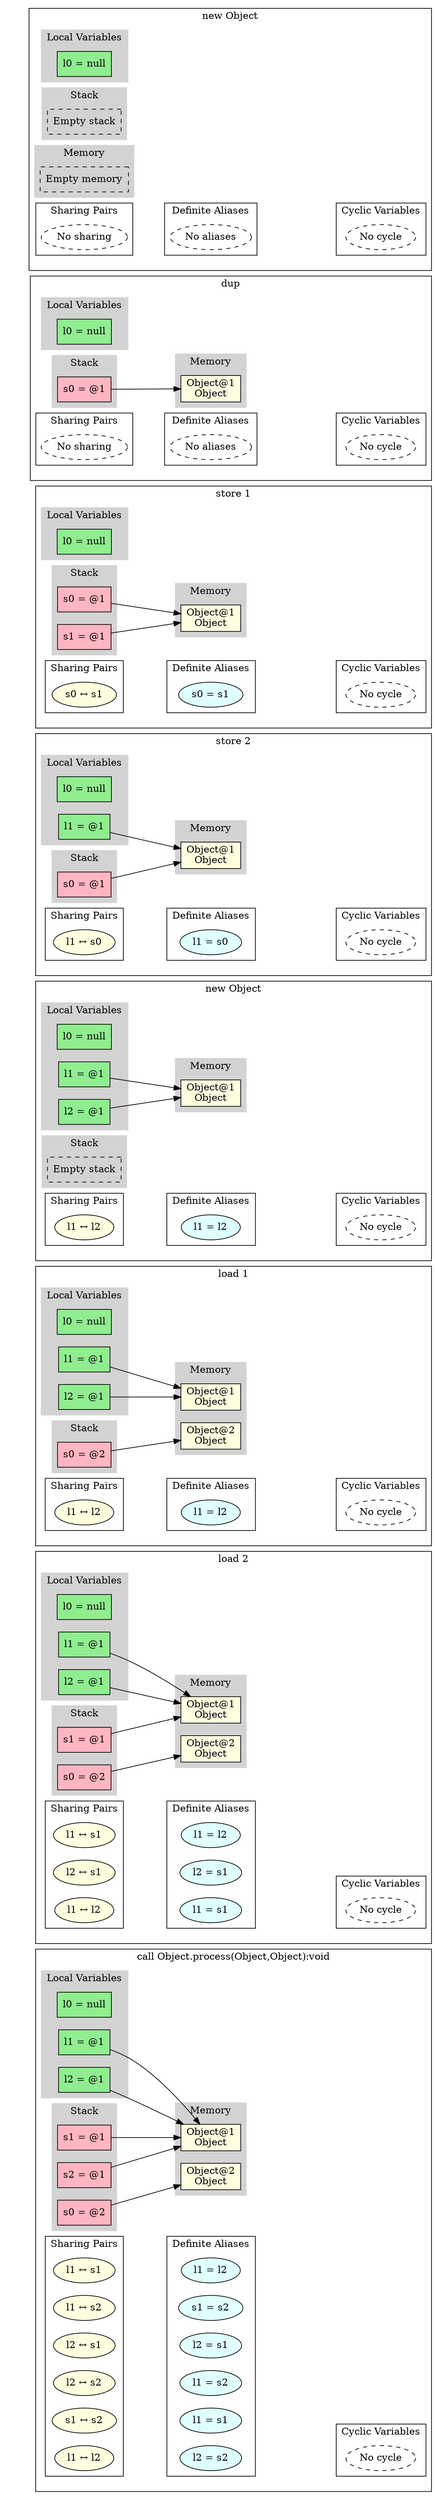 digraph MemoryGraph {
 node [shape=box, style=filled, fillcolor=lightblue];
 rankdir=LR;

 // Invisible anchor subgraph
 subgraph cluster_anchor {
 style=invis;
 anchor [style=invis, shape=point, width=0, height=0];
 }

 // Starting point for subgraph ordering
 anchor_start [style=invis, shape=point];

 anchor_519124753879389 [style=invis, shape=point];
 anchor_start -> anchor_519124753879389 [style=invis];
 anchor_start = anchor_519124753879389;

 subgraph cluster_519124753879389 {
 anchor_519124753879389 [style=invis];
 label="new Object";
 subgraph cluster_locals_519124753879389 {
 label="Local Variables";
 style=filled;
 color=lightgrey;
 node [style=filled, fillcolor=lightgreen];
 "l0_519124753879389" [label="l0 = null"];
 }

 subgraph cluster_stack_519124753879389 {
 label="Stack";
 style=filled;
 color=lightgrey;
 node [style=filled, fillcolor=lightpink];
 "empty_stack_519124753879389" [label="Empty stack", style=dashed, fillcolor=white];
 }

 subgraph cluster_memory_519124753879389 {
 label="Memory";
 style=filled;
 color=lightgrey;
 node [style=filled, fillcolor=lightyellow];
 "empty_memory_519124753879389" [label="Empty memory", style=dashed, fillcolor=white];
 }


 // Sharing pairs
 subgraph cluster_sharing_519124753879389 {
 label="Sharing Pairs";
 node [shape=ellipse, style=filled, fillcolor=lightyellow];
 "empty_sharing_519124753879389" [label="No sharing", style=dashed, fillcolor=white];
 }

    // Alias pairs
    subgraph cluster_aliases_519124753879389 {
      label="Definite Aliases";
      node [shape=ellipse, style=filled, fillcolor=lightcyan];
      "empty_alias_519124753879389" [label="No aliases", style=dashed, fillcolor=white];
    }

 // Cyclic variables
 subgraph cluster_cyclic_519124753879389 {
 label="Cyclic Variables";
 node [shape=ellipse];
 "empty_cyclic_519124753879389" [label="No cycle", style=dashed, fillcolor=white];
 }
 // Invisible edge for horizontal alignment
 "empty_sharing_519124753879389" -> "empty_alias_519124753879389" [style=invis, weight=10];
 // Invisible edge for horizontal alignment
 "empty_alias_519124753879389" -> "empty_cyclic_519124753879389" [style=invis, weight=10];
 }
 anchor_519124755696980 [style=invis, shape=point];
 anchor_start -> anchor_519124755696980 [style=invis];
 anchor_start = anchor_519124755696980;

 subgraph cluster_519124755696980 {
 anchor_519124755696980 [style=invis];
 label="dup";
 subgraph cluster_locals_519124755696980 {
 label="Local Variables";
 style=filled;
 color=lightgrey;
 node [style=filled, fillcolor=lightgreen];
 "l0_519124755696980" [label="l0 = null"];
 }

 subgraph cluster_stack_519124755696980 {
 label="Stack";
 style=filled;
 color=lightgrey;
 node [style=filled, fillcolor=lightpink];
 "s0_519124755696980" [label="s0 = @1"];
 }

 subgraph cluster_memory_519124755696980 {
 label="Memory";
 style=filled;
 color=lightgrey;
 node [style=filled, fillcolor=lightyellow];
 "obj1_519124755696980" [label="Object@1\nObject"];
 }

 "s0_519124755696980" -> "obj1_519124755696980";

 // Sharing pairs
 subgraph cluster_sharing_519124755696980 {
 label="Sharing Pairs";
 node [shape=ellipse, style=filled, fillcolor=lightyellow];
 "empty_sharing_519124755696980" [label="No sharing", style=dashed, fillcolor=white];
 }

    // Alias pairs
    subgraph cluster_aliases_519124755696980 {
      label="Definite Aliases";
      node [shape=ellipse, style=filled, fillcolor=lightcyan];
      "empty_alias_519124755696980" [label="No aliases", style=dashed, fillcolor=white];
    }

 // Cyclic variables
 subgraph cluster_cyclic_519124755696980 {
 label="Cyclic Variables";
 node [shape=ellipse];
 "empty_cyclic_519124755696980" [label="No cycle", style=dashed, fillcolor=white];
 }
 // Invisible edge for horizontal alignment
 "empty_sharing_519124755696980" -> "empty_alias_519124755696980" [style=invis, weight=10];
 // Invisible edge for horizontal alignment
 "empty_alias_519124755696980" -> "empty_cyclic_519124755696980" [style=invis, weight=10];
 }
 anchor_519124757089307 [style=invis, shape=point];
 anchor_start -> anchor_519124757089307 [style=invis];
 anchor_start = anchor_519124757089307;

 subgraph cluster_519124757089307 {
 anchor_519124757089307 [style=invis];
 label="store 1";
 subgraph cluster_locals_519124757089307 {
 label="Local Variables";
 style=filled;
 color=lightgrey;
 node [style=filled, fillcolor=lightgreen];
 "l0_519124757089307" [label="l0 = null"];
 }

 subgraph cluster_stack_519124757089307 {
 label="Stack";
 style=filled;
 color=lightgrey;
 node [style=filled, fillcolor=lightpink];
 "s0_519124757089307" [label="s0 = @1"];
 "s1_519124757089307" [label="s1 = @1"];
 }

 subgraph cluster_memory_519124757089307 {
 label="Memory";
 style=filled;
 color=lightgrey;
 node [style=filled, fillcolor=lightyellow];
 "obj1_519124757089307" [label="Object@1\nObject"];
 }

 "s0_519124757089307" -> "obj1_519124757089307";
 "s1_519124757089307" -> "obj1_519124757089307";

 // Sharing pairs
 subgraph cluster_sharing_519124757089307 {
 label="Sharing Pairs";
 node [shape=ellipse, style=filled, fillcolor=lightyellow];
 "pair0_519124757089307" [label="s0 ↔ s1"];
 }

    // Alias pairs
    subgraph cluster_aliases_519124757089307 {
      label="Definite Aliases";
      node [shape=ellipse, style=filled, fillcolor=lightcyan];
      "alias0_519124757089307" [label="s0 = s1"];
    }

 // Cyclic variables
 subgraph cluster_cyclic_519124757089307 {
 label="Cyclic Variables";
 node [shape=ellipse];
 "empty_cyclic_519124757089307" [label="No cycle", style=dashed, fillcolor=white];
 }
 // Invisible edge for horizontal alignment
 "pair0_519124757089307" -> "alias0_519124757089307" [style=invis, weight=10];
 // Invisible edge for horizontal alignment
 "alias0_519124757089307" -> "empty_cyclic_519124757089307" [style=invis, weight=10];
 }
 anchor_519124766962786 [style=invis, shape=point];
 anchor_start -> anchor_519124766962786 [style=invis];
 anchor_start = anchor_519124766962786;

 subgraph cluster_519124766962786 {
 anchor_519124766962786 [style=invis];
 label="store 2";
 subgraph cluster_locals_519124766962786 {
 label="Local Variables";
 style=filled;
 color=lightgrey;
 node [style=filled, fillcolor=lightgreen];
 "l0_519124766962786" [label="l0 = null"];
 "l1_519124766962786" [label="l1 = @1"];
 }

 subgraph cluster_stack_519124766962786 {
 label="Stack";
 style=filled;
 color=lightgrey;
 node [style=filled, fillcolor=lightpink];
 "s0_519124766962786" [label="s0 = @1"];
 }

 subgraph cluster_memory_519124766962786 {
 label="Memory";
 style=filled;
 color=lightgrey;
 node [style=filled, fillcolor=lightyellow];
 "obj1_519124766962786" [label="Object@1\nObject"];
 }

 "l1_519124766962786" -> "obj1_519124766962786";
 "s0_519124766962786" -> "obj1_519124766962786";

 // Sharing pairs
 subgraph cluster_sharing_519124766962786 {
 label="Sharing Pairs";
 node [shape=ellipse, style=filled, fillcolor=lightyellow];
 "pair0_519124766962786" [label="l1 ↔ s0"];
 }

    // Alias pairs
    subgraph cluster_aliases_519124766962786 {
      label="Definite Aliases";
      node [shape=ellipse, style=filled, fillcolor=lightcyan];
      "alias0_519124766962786" [label="l1 = s0"];
    }

 // Cyclic variables
 subgraph cluster_cyclic_519124766962786 {
 label="Cyclic Variables";
 node [shape=ellipse];
 "empty_cyclic_519124766962786" [label="No cycle", style=dashed, fillcolor=white];
 }
 // Invisible edge for horizontal alignment
 "pair0_519124766962786" -> "alias0_519124766962786" [style=invis, weight=10];
 // Invisible edge for horizontal alignment
 "alias0_519124766962786" -> "empty_cyclic_519124766962786" [style=invis, weight=10];
 }
 anchor_519124775660410 [style=invis, shape=point];
 anchor_start -> anchor_519124775660410 [style=invis];
 anchor_start = anchor_519124775660410;

 subgraph cluster_519124775660410 {
 anchor_519124775660410 [style=invis];
 label="new Object";
 subgraph cluster_locals_519124775660410 {
 label="Local Variables";
 style=filled;
 color=lightgrey;
 node [style=filled, fillcolor=lightgreen];
 "l0_519124775660410" [label="l0 = null"];
 "l1_519124775660410" [label="l1 = @1"];
 "l2_519124775660410" [label="l2 = @1"];
 }

 subgraph cluster_stack_519124775660410 {
 label="Stack";
 style=filled;
 color=lightgrey;
 node [style=filled, fillcolor=lightpink];
 "empty_stack_519124775660410" [label="Empty stack", style=dashed, fillcolor=white];
 }

 subgraph cluster_memory_519124775660410 {
 label="Memory";
 style=filled;
 color=lightgrey;
 node [style=filled, fillcolor=lightyellow];
 "obj1_519124775660410" [label="Object@1\nObject"];
 }

 "l1_519124775660410" -> "obj1_519124775660410";
 "l2_519124775660410" -> "obj1_519124775660410";

 // Sharing pairs
 subgraph cluster_sharing_519124775660410 {
 label="Sharing Pairs";
 node [shape=ellipse, style=filled, fillcolor=lightyellow];
 "pair0_519124775660410" [label="l1 ↔ l2"];
 }

    // Alias pairs
    subgraph cluster_aliases_519124775660410 {
      label="Definite Aliases";
      node [shape=ellipse, style=filled, fillcolor=lightcyan];
      "alias0_519124775660410" [label="l1 = l2"];
    }

 // Cyclic variables
 subgraph cluster_cyclic_519124775660410 {
 label="Cyclic Variables";
 node [shape=ellipse];
 "empty_cyclic_519124775660410" [label="No cycle", style=dashed, fillcolor=white];
 }
 // Invisible edge for horizontal alignment
 "pair0_519124775660410" -> "alias0_519124775660410" [style=invis, weight=10];
 // Invisible edge for horizontal alignment
 "alias0_519124775660410" -> "empty_cyclic_519124775660410" [style=invis, weight=10];
 }
 anchor_519124778694375 [style=invis, shape=point];
 anchor_start -> anchor_519124778694375 [style=invis];
 anchor_start = anchor_519124778694375;

 subgraph cluster_519124778694375 {
 anchor_519124778694375 [style=invis];
 label="load 1";
 subgraph cluster_locals_519124778694375 {
 label="Local Variables";
 style=filled;
 color=lightgrey;
 node [style=filled, fillcolor=lightgreen];
 "l0_519124778694375" [label="l0 = null"];
 "l1_519124778694375" [label="l1 = @1"];
 "l2_519124778694375" [label="l2 = @1"];
 }

 subgraph cluster_stack_519124778694375 {
 label="Stack";
 style=filled;
 color=lightgrey;
 node [style=filled, fillcolor=lightpink];
 "s0_519124778694375" [label="s0 = @2"];
 }

 subgraph cluster_memory_519124778694375 {
 label="Memory";
 style=filled;
 color=lightgrey;
 node [style=filled, fillcolor=lightyellow];
 "obj1_519124778694375" [label="Object@1\nObject"];
 "obj2_519124778694375" [label="Object@2\nObject"];
 }

 "l1_519124778694375" -> "obj1_519124778694375";
 "l2_519124778694375" -> "obj1_519124778694375";
 "s0_519124778694375" -> "obj2_519124778694375";

 // Sharing pairs
 subgraph cluster_sharing_519124778694375 {
 label="Sharing Pairs";
 node [shape=ellipse, style=filled, fillcolor=lightyellow];
 "pair0_519124778694375" [label="l1 ↔ l2"];
 }

    // Alias pairs
    subgraph cluster_aliases_519124778694375 {
      label="Definite Aliases";
      node [shape=ellipse, style=filled, fillcolor=lightcyan];
      "alias0_519124778694375" [label="l1 = l2"];
    }

 // Cyclic variables
 subgraph cluster_cyclic_519124778694375 {
 label="Cyclic Variables";
 node [shape=ellipse];
 "empty_cyclic_519124778694375" [label="No cycle", style=dashed, fillcolor=white];
 }
 // Invisible edge for horizontal alignment
 "pair0_519124778694375" -> "alias0_519124778694375" [style=invis, weight=10];
 // Invisible edge for horizontal alignment
 "alias0_519124778694375" -> "empty_cyclic_519124778694375" [style=invis, weight=10];
 }
 anchor_519124780387268 [style=invis, shape=point];
 anchor_start -> anchor_519124780387268 [style=invis];
 anchor_start = anchor_519124780387268;

 subgraph cluster_519124780387268 {
 anchor_519124780387268 [style=invis];
 label="load 2";
 subgraph cluster_locals_519124780387268 {
 label="Local Variables";
 style=filled;
 color=lightgrey;
 node [style=filled, fillcolor=lightgreen];
 "l0_519124780387268" [label="l0 = null"];
 "l1_519124780387268" [label="l1 = @1"];
 "l2_519124780387268" [label="l2 = @1"];
 }

 subgraph cluster_stack_519124780387268 {
 label="Stack";
 style=filled;
 color=lightgrey;
 node [style=filled, fillcolor=lightpink];
 "s0_519124780387268" [label="s0 = @2"];
 "s1_519124780387268" [label="s1 = @1"];
 }

 subgraph cluster_memory_519124780387268 {
 label="Memory";
 style=filled;
 color=lightgrey;
 node [style=filled, fillcolor=lightyellow];
 "obj1_519124780387268" [label="Object@1\nObject"];
 "obj2_519124780387268" [label="Object@2\nObject"];
 }

 "l1_519124780387268" -> "obj1_519124780387268";
 "l2_519124780387268" -> "obj1_519124780387268";
 "s0_519124780387268" -> "obj2_519124780387268";
 "s1_519124780387268" -> "obj1_519124780387268";

 // Sharing pairs
 subgraph cluster_sharing_519124780387268 {
 label="Sharing Pairs";
 node [shape=ellipse, style=filled, fillcolor=lightyellow];
 "pair0_519124780387268" [label="l1 ↔ s1"];
 "pair1_519124780387268" [label="l2 ↔ s1"];
 "pair2_519124780387268" [label="l1 ↔ l2"];
 }

    // Alias pairs
    subgraph cluster_aliases_519124780387268 {
      label="Definite Aliases";
      node [shape=ellipse, style=filled, fillcolor=lightcyan];
      "alias0_519124780387268" [label="l1 = l2"];
      "alias1_519124780387268" [label="l2 = s1"];
      "alias2_519124780387268" [label="l1 = s1"];
    }

 // Cyclic variables
 subgraph cluster_cyclic_519124780387268 {
 label="Cyclic Variables";
 node [shape=ellipse];
 "empty_cyclic_519124780387268" [label="No cycle", style=dashed, fillcolor=white];
 }
 // Invisible edge for horizontal alignment
 "pair2_519124780387268" -> "alias2_519124780387268" [style=invis, weight=10];
 // Invisible edge for horizontal alignment
 "alias2_519124780387268" -> "empty_cyclic_519124780387268" [style=invis, weight=10];
 }
 anchor_519124809167783 [style=invis, shape=point];
 anchor_start -> anchor_519124809167783 [style=invis];
 anchor_start = anchor_519124809167783;

 subgraph cluster_519124809167783 {
 anchor_519124809167783 [style=invis];
 label="call Object.process(Object,Object):void";
 subgraph cluster_locals_519124809167783 {
 label="Local Variables";
 style=filled;
 color=lightgrey;
 node [style=filled, fillcolor=lightgreen];
 "l0_519124809167783" [label="l0 = null"];
 "l1_519124809167783" [label="l1 = @1"];
 "l2_519124809167783" [label="l2 = @1"];
 }

 subgraph cluster_stack_519124809167783 {
 label="Stack";
 style=filled;
 color=lightgrey;
 node [style=filled, fillcolor=lightpink];
 "s0_519124809167783" [label="s0 = @2"];
 "s1_519124809167783" [label="s1 = @1"];
 "s2_519124809167783" [label="s2 = @1"];
 }

 subgraph cluster_memory_519124809167783 {
 label="Memory";
 style=filled;
 color=lightgrey;
 node [style=filled, fillcolor=lightyellow];
 "obj1_519124809167783" [label="Object@1\nObject"];
 "obj2_519124809167783" [label="Object@2\nObject"];
 }

 "l1_519124809167783" -> "obj1_519124809167783";
 "l2_519124809167783" -> "obj1_519124809167783";
 "s0_519124809167783" -> "obj2_519124809167783";
 "s1_519124809167783" -> "obj1_519124809167783";
 "s2_519124809167783" -> "obj1_519124809167783";

 // Sharing pairs
 subgraph cluster_sharing_519124809167783 {
 label="Sharing Pairs";
 node [shape=ellipse, style=filled, fillcolor=lightyellow];
 "pair0_519124809167783" [label="l1 ↔ s1"];
 "pair1_519124809167783" [label="l1 ↔ s2"];
 "pair2_519124809167783" [label="l2 ↔ s1"];
 "pair3_519124809167783" [label="l2 ↔ s2"];
 "pair4_519124809167783" [label="s1 ↔ s2"];
 "pair5_519124809167783" [label="l1 ↔ l2"];
 }

    // Alias pairs
    subgraph cluster_aliases_519124809167783 {
      label="Definite Aliases";
      node [shape=ellipse, style=filled, fillcolor=lightcyan];
      "alias0_519124809167783" [label="l1 = l2"];
      "alias1_519124809167783" [label="s1 = s2"];
      "alias2_519124809167783" [label="l2 = s1"];
      "alias3_519124809167783" [label="l1 = s2"];
      "alias4_519124809167783" [label="l1 = s1"];
      "alias5_519124809167783" [label="l2 = s2"];
    }

 // Cyclic variables
 subgraph cluster_cyclic_519124809167783 {
 label="Cyclic Variables";
 node [shape=ellipse];
 "empty_cyclic_519124809167783" [label="No cycle", style=dashed, fillcolor=white];
 }
 // Invisible edge for horizontal alignment
 "pair5_519124809167783" -> "alias5_519124809167783" [style=invis, weight=10];
 // Invisible edge for horizontal alignment
 "alias5_519124809167783" -> "empty_cyclic_519124809167783" [style=invis, weight=10];
 }
}
